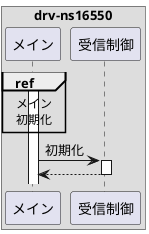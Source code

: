 @startuml

box "drv-ns16550"
    participant "メイン"   as main
    participant "受信制御" as rxctrl
end box

activate main
ref over main
    メイン
    初期化
end ref

main -> rxctrl: 初期化
activate rxctrl
main <-- rxctrl:
deactivate rxctrl

@enduml
